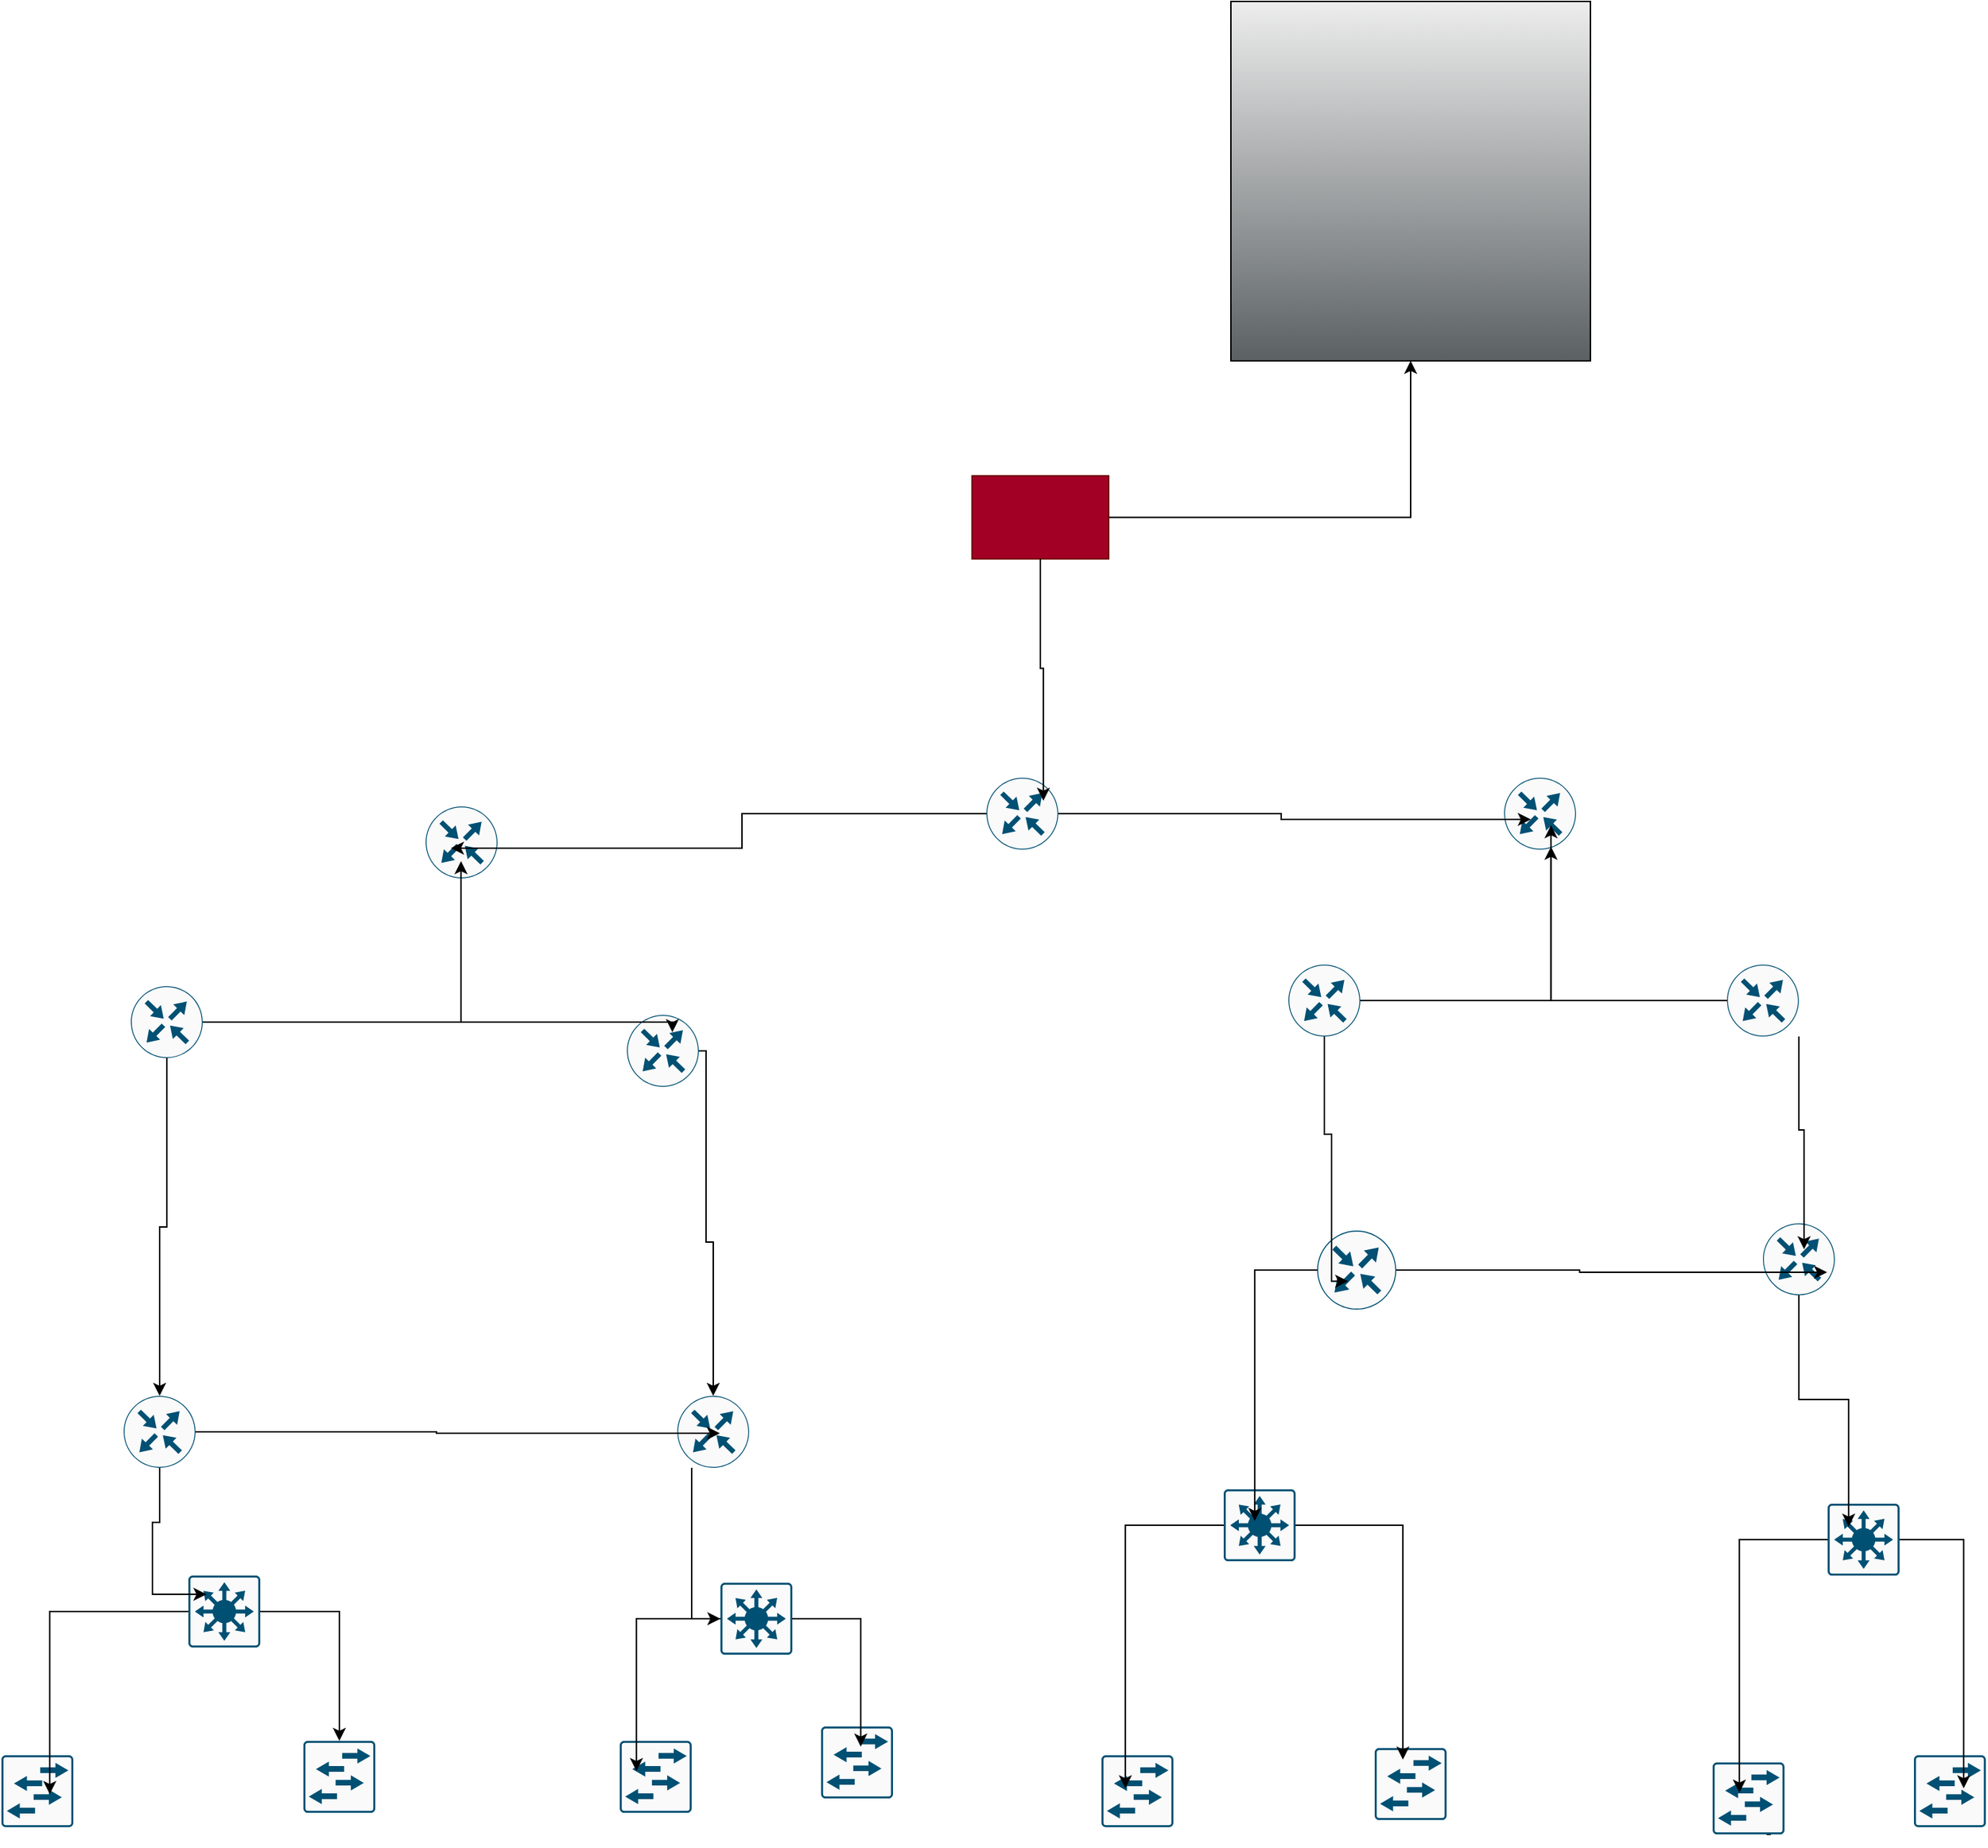 <mxfile version="27.0.9">
  <diagram name="Page-1" id="SfWBs3JkV3Z8lRS9MWPO">
    <mxGraphModel dx="2828" dy="4501" grid="1" gridSize="5" guides="1" tooltips="1" connect="1" arrows="1" fold="1" page="1" pageScale="1" pageWidth="850" pageHeight="1100" math="0" shadow="0">
      <root>
        <mxCell id="0" />
        <mxCell id="1" parent="0" />
        <mxCell id="chh-d9PAMTH2HjGcglh3-1" value="" style="sketch=0;points=[[0.5,0,0],[1,0.5,0],[0.5,1,0],[0,0.5,0],[0.145,0.145,0],[0.856,0.145,0],[0.855,0.856,0],[0.145,0.855,0]];verticalLabelPosition=bottom;html=1;verticalAlign=top;aspect=fixed;align=center;pointerEvents=1;shape=mxgraph.cisco19.rect;prIcon=router;fillColor=#FAFAFA;strokeColor=#005073;" vertex="1" parent="1">
          <mxGeometry x="430" y="-2105" width="50" height="50" as="geometry" />
        </mxCell>
        <mxCell id="chh-d9PAMTH2HjGcglh3-11" value="" style="edgeStyle=orthogonalEdgeStyle;rounded=0;orthogonalLoop=1;jettySize=auto;html=1;" edge="1" parent="1" source="chh-d9PAMTH2HjGcglh3-2" target="chh-d9PAMTH2HjGcglh3-8">
          <mxGeometry relative="1" as="geometry">
            <Array as="points">
              <mxPoint x="625" y="-1935" />
              <mxPoint x="625" y="-1802" />
              <mxPoint x="630" y="-1802" />
            </Array>
          </mxGeometry>
        </mxCell>
        <mxCell id="chh-d9PAMTH2HjGcglh3-2" value="" style="sketch=0;points=[[0.5,0,0],[1,0.5,0],[0.5,1,0],[0,0.5,0],[0.145,0.145,0],[0.856,0.145,0],[0.855,0.856,0],[0.145,0.855,0]];verticalLabelPosition=bottom;html=1;verticalAlign=top;aspect=fixed;align=center;pointerEvents=1;shape=mxgraph.cisco19.rect;prIcon=router;fillColor=#FAFAFA;strokeColor=#005073;" vertex="1" parent="1">
          <mxGeometry x="570" y="-1960" width="50" height="50" as="geometry" />
        </mxCell>
        <mxCell id="chh-d9PAMTH2HjGcglh3-12" value="" style="edgeStyle=orthogonalEdgeStyle;rounded=0;orthogonalLoop=1;jettySize=auto;html=1;" edge="1" parent="1" source="chh-d9PAMTH2HjGcglh3-3" target="chh-d9PAMTH2HjGcglh3-7">
          <mxGeometry relative="1" as="geometry" />
        </mxCell>
        <mxCell id="chh-d9PAMTH2HjGcglh3-3" value="" style="sketch=0;points=[[0.5,0,0],[1,0.5,0],[0.5,1,0],[0,0.5,0],[0.145,0.145,0],[0.856,0.145,0],[0.855,0.856,0],[0.145,0.855,0]];verticalLabelPosition=bottom;html=1;verticalAlign=top;aspect=fixed;align=center;pointerEvents=1;shape=mxgraph.cisco19.rect;prIcon=router;fillColor=#FAFAFA;strokeColor=#005073;" vertex="1" parent="1">
          <mxGeometry x="225" y="-1980" width="50" height="50" as="geometry" />
        </mxCell>
        <mxCell id="chh-d9PAMTH2HjGcglh3-7" value="" style="sketch=0;points=[[0.5,0,0],[1,0.5,0],[0.5,1,0],[0,0.5,0],[0.145,0.145,0],[0.856,0.145,0],[0.855,0.856,0],[0.145,0.855,0]];verticalLabelPosition=bottom;html=1;verticalAlign=top;aspect=fixed;align=center;pointerEvents=1;shape=mxgraph.cisco19.rect;prIcon=router;fillColor=#FAFAFA;strokeColor=#005073;" vertex="1" parent="1">
          <mxGeometry x="220" y="-1695" width="50" height="50" as="geometry" />
        </mxCell>
        <mxCell id="chh-d9PAMTH2HjGcglh3-8" value="" style="sketch=0;points=[[0.5,0,0],[1,0.5,0],[0.5,1,0],[0,0.5,0],[0.145,0.145,0],[0.856,0.145,0],[0.855,0.856,0],[0.145,0.855,0]];verticalLabelPosition=bottom;html=1;verticalAlign=top;aspect=fixed;align=center;pointerEvents=1;shape=mxgraph.cisco19.rect;prIcon=router;fillColor=#FAFAFA;strokeColor=#005073;" vertex="1" parent="1">
          <mxGeometry x="605" y="-1695" width="50" height="50" as="geometry" />
        </mxCell>
        <mxCell id="chh-d9PAMTH2HjGcglh3-15" value="" style="sketch=0;points=[[0.015,0.015,0],[0.985,0.015,0],[0.985,0.985,0],[0.015,0.985,0],[0.25,0,0],[0.5,0,0],[0.75,0,0],[1,0.25,0],[1,0.5,0],[1,0.75,0],[0.75,1,0],[0.5,1,0],[0.25,1,0],[0,0.75,0],[0,0.5,0],[0,0.25,0]];verticalLabelPosition=bottom;html=1;verticalAlign=top;aspect=fixed;align=center;pointerEvents=1;shape=mxgraph.cisco19.rect;prIcon=l3_switch;fillColor=#FAFAFA;strokeColor=#005073;" vertex="1" parent="1">
          <mxGeometry x="265" y="-1570" width="50" height="50" as="geometry" />
        </mxCell>
        <mxCell id="chh-d9PAMTH2HjGcglh3-16" value="" style="sketch=0;points=[[0.015,0.015,0],[0.985,0.015,0],[0.985,0.985,0],[0.015,0.985,0],[0.25,0,0],[0.5,0,0],[0.75,0,0],[1,0.25,0],[1,0.5,0],[1,0.75,0],[0.75,1,0],[0.5,1,0],[0.25,1,0],[0,0.75,0],[0,0.5,0],[0,0.25,0]];verticalLabelPosition=bottom;html=1;verticalAlign=top;aspect=fixed;align=center;pointerEvents=1;shape=mxgraph.cisco19.rect;prIcon=l3_switch;fillColor=#FAFAFA;strokeColor=#005073;" vertex="1" parent="1">
          <mxGeometry x="635" y="-1565" width="50" height="50" as="geometry" />
        </mxCell>
        <mxCell id="chh-d9PAMTH2HjGcglh3-17" value="" style="sketch=0;points=[[0.015,0.015,0],[0.985,0.015,0],[0.985,0.985,0],[0.015,0.985,0],[0.25,0,0],[0.5,0,0],[0.75,0,0],[1,0.25,0],[1,0.5,0],[1,0.75,0],[0.75,1,0],[0.5,1,0],[0.25,1,0],[0,0.75,0],[0,0.5,0],[0,0.25,0]];verticalLabelPosition=bottom;html=1;verticalAlign=top;aspect=fixed;align=center;pointerEvents=1;shape=mxgraph.cisco19.rect;prIcon=l2_switch;fillColor=#FAFAFA;strokeColor=#005073;" vertex="1" parent="1">
          <mxGeometry x="705" y="-1465" width="50" height="50" as="geometry" />
        </mxCell>
        <mxCell id="chh-d9PAMTH2HjGcglh3-19" value="" style="sketch=0;points=[[0.015,0.015,0],[0.985,0.015,0],[0.985,0.985,0],[0.015,0.985,0],[0.25,0,0],[0.5,0,0],[0.75,0,0],[1,0.25,0],[1,0.5,0],[1,0.75,0],[0.75,1,0],[0.5,1,0],[0.25,1,0],[0,0.75,0],[0,0.5,0],[0,0.25,0]];verticalLabelPosition=bottom;html=1;verticalAlign=top;aspect=fixed;align=center;pointerEvents=1;shape=mxgraph.cisco19.rect;prIcon=l2_switch;fillColor=#FAFAFA;strokeColor=#005073;" vertex="1" parent="1">
          <mxGeometry x="565" y="-1455" width="50" height="50" as="geometry" />
        </mxCell>
        <mxCell id="chh-d9PAMTH2HjGcglh3-20" value="" style="sketch=0;points=[[0.015,0.015,0],[0.985,0.015,0],[0.985,0.985,0],[0.015,0.985,0],[0.25,0,0],[0.5,0,0],[0.75,0,0],[1,0.25,0],[1,0.5,0],[1,0.75,0],[0.75,1,0],[0.5,1,0],[0.25,1,0],[0,0.75,0],[0,0.5,0],[0,0.25,0]];verticalLabelPosition=bottom;html=1;verticalAlign=top;aspect=fixed;align=center;pointerEvents=1;shape=mxgraph.cisco19.rect;prIcon=l2_switch;fillColor=#FAFAFA;strokeColor=#005073;" vertex="1" parent="1">
          <mxGeometry x="345" y="-1455" width="50" height="50" as="geometry" />
        </mxCell>
        <mxCell id="chh-d9PAMTH2HjGcglh3-26" style="edgeStyle=orthogonalEdgeStyle;rounded=0;orthogonalLoop=1;jettySize=auto;html=1;exitX=1;exitY=0.75;exitDx=0;exitDy=0;exitPerimeter=0;" edge="1" parent="1" source="chh-d9PAMTH2HjGcglh3-21">
          <mxGeometry relative="1" as="geometry">
            <mxPoint x="175" y="-1410" as="targetPoint" />
          </mxGeometry>
        </mxCell>
        <mxCell id="chh-d9PAMTH2HjGcglh3-21" value="" style="sketch=0;points=[[0.015,0.015,0],[0.985,0.015,0],[0.985,0.985,0],[0.015,0.985,0],[0.25,0,0],[0.5,0,0],[0.75,0,0],[1,0.25,0],[1,0.5,0],[1,0.75,0],[0.75,1,0],[0.5,1,0],[0.25,1,0],[0,0.75,0],[0,0.5,0],[0,0.25,0]];verticalLabelPosition=bottom;html=1;verticalAlign=top;aspect=fixed;align=center;pointerEvents=1;shape=mxgraph.cisco19.rect;prIcon=l2_switch;fillColor=#FAFAFA;strokeColor=#005073;" vertex="1" parent="1">
          <mxGeometry x="135" y="-1445" width="50" height="50" as="geometry" />
        </mxCell>
        <mxCell id="chh-d9PAMTH2HjGcglh3-27" value="" style="sketch=0;points=[[0.5,0,0],[1,0.5,0],[0.5,1,0],[0,0.5,0],[0.145,0.145,0],[0.856,0.145,0],[0.855,0.856,0],[0.145,0.855,0]];verticalLabelPosition=bottom;html=1;verticalAlign=top;aspect=fixed;align=center;pointerEvents=1;shape=mxgraph.cisco19.rect;prIcon=router;fillColor=#FAFAFA;strokeColor=#005073;" vertex="1" parent="1">
          <mxGeometry x="1180" y="-2125" width="50" height="50" as="geometry" />
        </mxCell>
        <mxCell id="chh-d9PAMTH2HjGcglh3-28" value="" style="sketch=0;points=[[0.5,0,0],[1,0.5,0],[0.5,1,0],[0,0.5,0],[0.145,0.145,0],[0.856,0.145,0],[0.855,0.856,0],[0.145,0.855,0]];verticalLabelPosition=bottom;html=1;verticalAlign=top;aspect=fixed;align=center;pointerEvents=1;shape=mxgraph.cisco19.rect;prIcon=router;fillColor=#FAFAFA;strokeColor=#005073;" vertex="1" parent="1">
          <mxGeometry x="1335" y="-1995" width="50" height="50" as="geometry" />
        </mxCell>
        <mxCell id="chh-d9PAMTH2HjGcglh3-29" value="" style="sketch=0;points=[[0.5,0,0],[1,0.5,0],[0.5,1,0],[0,0.5,0],[0.145,0.145,0],[0.856,0.145,0],[0.855,0.856,0],[0.145,0.855,0]];verticalLabelPosition=bottom;html=1;verticalAlign=top;aspect=fixed;align=center;pointerEvents=1;shape=mxgraph.cisco19.rect;prIcon=router;fillColor=#FAFAFA;strokeColor=#005073;" vertex="1" parent="1">
          <mxGeometry x="1030" y="-1995" width="50" height="50" as="geometry" />
        </mxCell>
        <mxCell id="chh-d9PAMTH2HjGcglh3-30" value="" style="sketch=0;points=[[0.5,0,0],[1,0.5,0],[0.5,1,0],[0,0.5,0],[0.145,0.145,0],[0.856,0.145,0],[0.855,0.856,0],[0.145,0.855,0]];verticalLabelPosition=bottom;html=1;verticalAlign=top;aspect=fixed;align=center;pointerEvents=1;shape=mxgraph.cisco19.rect;prIcon=router;fillColor=#FAFAFA;strokeColor=#005073;" vertex="1" parent="1">
          <mxGeometry x="1050" y="-1810" width="55" height="55" as="geometry" />
        </mxCell>
        <mxCell id="chh-d9PAMTH2HjGcglh3-31" value="" style="sketch=0;points=[[0.5,0,0],[1,0.5,0],[0.5,1,0],[0,0.5,0],[0.145,0.145,0],[0.856,0.145,0],[0.855,0.856,0],[0.145,0.855,0]];verticalLabelPosition=bottom;html=1;verticalAlign=top;aspect=fixed;align=center;pointerEvents=1;shape=mxgraph.cisco19.rect;prIcon=router;fillColor=#FAFAFA;strokeColor=#005073;" vertex="1" parent="1">
          <mxGeometry x="1360" y="-1815" width="50" height="50" as="geometry" />
        </mxCell>
        <mxCell id="chh-d9PAMTH2HjGcglh3-32" value="" style="sketch=0;points=[[0.015,0.015,0],[0.985,0.015,0],[0.985,0.985,0],[0.015,0.985,0],[0.25,0,0],[0.5,0,0],[0.75,0,0],[1,0.25,0],[1,0.5,0],[1,0.75,0],[0.75,1,0],[0.5,1,0],[0.25,1,0],[0,0.75,0],[0,0.5,0],[0,0.25,0]];verticalLabelPosition=bottom;html=1;verticalAlign=top;aspect=fixed;align=center;pointerEvents=1;shape=mxgraph.cisco19.rect;prIcon=l3_switch;fillColor=#FAFAFA;strokeColor=#005073;" vertex="1" parent="1">
          <mxGeometry x="985" y="-1630" width="50" height="50" as="geometry" />
        </mxCell>
        <mxCell id="chh-d9PAMTH2HjGcglh3-33" value="" style="sketch=0;points=[[0.015,0.015,0],[0.985,0.015,0],[0.985,0.985,0],[0.015,0.985,0],[0.25,0,0],[0.5,0,0],[0.75,0,0],[1,0.25,0],[1,0.5,0],[1,0.75,0],[0.75,1,0],[0.5,1,0],[0.25,1,0],[0,0.75,0],[0,0.5,0],[0,0.25,0]];verticalLabelPosition=bottom;html=1;verticalAlign=top;aspect=fixed;align=center;pointerEvents=1;shape=mxgraph.cisco19.rect;prIcon=l3_switch;fillColor=#FAFAFA;strokeColor=#005073;" vertex="1" parent="1">
          <mxGeometry x="1405" y="-1620" width="50" height="50" as="geometry" />
        </mxCell>
        <mxCell id="chh-d9PAMTH2HjGcglh3-34" value="" style="sketch=0;points=[[0.015,0.015,0],[0.985,0.015,0],[0.985,0.985,0],[0.015,0.985,0],[0.25,0,0],[0.5,0,0],[0.75,0,0],[1,0.25,0],[1,0.5,0],[1,0.75,0],[0.75,1,0],[0.5,1,0],[0.25,1,0],[0,0.75,0],[0,0.5,0],[0,0.25,0]];verticalLabelPosition=bottom;html=1;verticalAlign=top;aspect=fixed;align=center;pointerEvents=1;shape=mxgraph.cisco19.rect;prIcon=l2_switch;fillColor=#FAFAFA;strokeColor=#005073;" vertex="1" parent="1">
          <mxGeometry x="900" y="-1445" width="50" height="50" as="geometry" />
        </mxCell>
        <mxCell id="chh-d9PAMTH2HjGcglh3-35" value="" style="sketch=0;points=[[0.015,0.015,0],[0.985,0.015,0],[0.985,0.985,0],[0.015,0.985,0],[0.25,0,0],[0.5,0,0],[0.75,0,0],[1,0.25,0],[1,0.5,0],[1,0.75,0],[0.75,1,0],[0.5,1,0],[0.25,1,0],[0,0.75,0],[0,0.5,0],[0,0.25,0]];verticalLabelPosition=bottom;html=1;verticalAlign=top;aspect=fixed;align=center;pointerEvents=1;shape=mxgraph.cisco19.rect;prIcon=l2_switch;fillColor=#FAFAFA;strokeColor=#005073;" vertex="1" parent="1">
          <mxGeometry x="1090" y="-1450" width="50" height="50" as="geometry" />
        </mxCell>
        <mxCell id="chh-d9PAMTH2HjGcglh3-38" style="edgeStyle=orthogonalEdgeStyle;rounded=0;orthogonalLoop=1;jettySize=auto;html=1;exitX=0.75;exitY=1;exitDx=0;exitDy=0;exitPerimeter=0;" edge="1" parent="1" source="chh-d9PAMTH2HjGcglh3-36">
          <mxGeometry relative="1" as="geometry">
            <mxPoint x="1365" y="-1400" as="targetPoint" />
          </mxGeometry>
        </mxCell>
        <mxCell id="chh-d9PAMTH2HjGcglh3-36" value="" style="sketch=0;points=[[0.015,0.015,0],[0.985,0.015,0],[0.985,0.985,0],[0.015,0.985,0],[0.25,0,0],[0.5,0,0],[0.75,0,0],[1,0.25,0],[1,0.5,0],[1,0.75,0],[0.75,1,0],[0.5,1,0],[0.25,1,0],[0,0.75,0],[0,0.5,0],[0,0.25,0]];verticalLabelPosition=bottom;html=1;verticalAlign=top;aspect=fixed;align=center;pointerEvents=1;shape=mxgraph.cisco19.rect;prIcon=l2_switch;fillColor=#FAFAFA;strokeColor=#005073;" vertex="1" parent="1">
          <mxGeometry x="1325" y="-1440" width="50" height="50" as="geometry" />
        </mxCell>
        <mxCell id="chh-d9PAMTH2HjGcglh3-37" value="" style="sketch=0;points=[[0.015,0.015,0],[0.985,0.015,0],[0.985,0.985,0],[0.015,0.985,0],[0.25,0,0],[0.5,0,0],[0.75,0,0],[1,0.25,0],[1,0.5,0],[1,0.75,0],[0.75,1,0],[0.5,1,0],[0.25,1,0],[0,0.75,0],[0,0.5,0],[0,0.25,0]];verticalLabelPosition=bottom;html=1;verticalAlign=top;aspect=fixed;align=center;pointerEvents=1;shape=mxgraph.cisco19.rect;prIcon=l2_switch;fillColor=#FAFAFA;strokeColor=#005073;" vertex="1" parent="1">
          <mxGeometry x="1465" y="-1445" width="50" height="50" as="geometry" />
        </mxCell>
        <mxCell id="chh-d9PAMTH2HjGcglh3-91" style="edgeStyle=orthogonalEdgeStyle;rounded=0;orthogonalLoop=1;jettySize=auto;html=1;" edge="1" parent="1" source="chh-d9PAMTH2HjGcglh3-44" target="chh-d9PAMTH2HjGcglh3-72">
          <mxGeometry relative="1" as="geometry" />
        </mxCell>
        <mxCell id="chh-d9PAMTH2HjGcglh3-44" value="" style="shape=mxgraph.networks2.icon;aspect=fixed;fillColor=#a20025;strokeColor=#6F0000;network2IconShadow=1;network2bgFillColor=none;network2Icon=mxgraph.networks2.firewall;network2IconXOffset=0.0;network2IconYOffset=0.0;network2IconW=1;network2IconH=0.608;direction=east;fontColor=#ffffff;" vertex="1" parent="1">
          <mxGeometry x="810" y="-2335" width="95" height="57.76" as="geometry" />
        </mxCell>
        <mxCell id="chh-d9PAMTH2HjGcglh3-55" style="edgeStyle=orthogonalEdgeStyle;rounded=0;orthogonalLoop=1;jettySize=auto;html=1;entryX=0.652;entryY=0.66;entryDx=0;entryDy=0;entryPerimeter=0;" edge="1" parent="1" source="chh-d9PAMTH2HjGcglh3-29" target="chh-d9PAMTH2HjGcglh3-27">
          <mxGeometry relative="1" as="geometry" />
        </mxCell>
        <mxCell id="chh-d9PAMTH2HjGcglh3-56" style="edgeStyle=orthogonalEdgeStyle;rounded=0;orthogonalLoop=1;jettySize=auto;html=1;entryX=0.652;entryY=0.96;entryDx=0;entryDy=0;entryPerimeter=0;" edge="1" parent="1" source="chh-d9PAMTH2HjGcglh3-28" target="chh-d9PAMTH2HjGcglh3-27">
          <mxGeometry relative="1" as="geometry" />
        </mxCell>
        <mxCell id="chh-d9PAMTH2HjGcglh3-57" style="edgeStyle=orthogonalEdgeStyle;rounded=0;orthogonalLoop=1;jettySize=auto;html=1;entryX=0.392;entryY=0.64;entryDx=0;entryDy=0;entryPerimeter=0;" edge="1" parent="1" source="chh-d9PAMTH2HjGcglh3-29" target="chh-d9PAMTH2HjGcglh3-30">
          <mxGeometry relative="1" as="geometry">
            <Array as="points">
              <mxPoint x="1055" y="-1877" />
              <mxPoint x="1060" y="-1877" />
              <mxPoint x="1060" y="-1775" />
            </Array>
          </mxGeometry>
        </mxCell>
        <mxCell id="chh-d9PAMTH2HjGcglh3-58" style="edgeStyle=orthogonalEdgeStyle;rounded=0;orthogonalLoop=1;jettySize=auto;html=1;entryX=0.572;entryY=0.36;entryDx=0;entryDy=0;entryPerimeter=0;" edge="1" parent="1" source="chh-d9PAMTH2HjGcglh3-28" target="chh-d9PAMTH2HjGcglh3-31">
          <mxGeometry relative="1" as="geometry">
            <Array as="points">
              <mxPoint x="1385" y="-1880" />
              <mxPoint x="1389" y="-1880" />
            </Array>
          </mxGeometry>
        </mxCell>
        <mxCell id="chh-d9PAMTH2HjGcglh3-59" style="edgeStyle=orthogonalEdgeStyle;rounded=0;orthogonalLoop=1;jettySize=auto;html=1;entryX=0.892;entryY=0.68;entryDx=0;entryDy=0;entryPerimeter=0;" edge="1" parent="1" source="chh-d9PAMTH2HjGcglh3-30" target="chh-d9PAMTH2HjGcglh3-31">
          <mxGeometry relative="1" as="geometry" />
        </mxCell>
        <mxCell id="chh-d9PAMTH2HjGcglh3-60" style="edgeStyle=orthogonalEdgeStyle;rounded=0;orthogonalLoop=1;jettySize=auto;html=1;entryX=0.432;entryY=0.44;entryDx=0;entryDy=0;entryPerimeter=0;" edge="1" parent="1" source="chh-d9PAMTH2HjGcglh3-30" target="chh-d9PAMTH2HjGcglh3-32">
          <mxGeometry relative="1" as="geometry" />
        </mxCell>
        <mxCell id="chh-d9PAMTH2HjGcglh3-61" style="edgeStyle=orthogonalEdgeStyle;rounded=0;orthogonalLoop=1;jettySize=auto;html=1;entryX=0.292;entryY=0.32;entryDx=0;entryDy=0;entryPerimeter=0;" edge="1" parent="1" source="chh-d9PAMTH2HjGcglh3-31" target="chh-d9PAMTH2HjGcglh3-33">
          <mxGeometry relative="1" as="geometry" />
        </mxCell>
        <mxCell id="chh-d9PAMTH2HjGcglh3-62" style="edgeStyle=orthogonalEdgeStyle;rounded=0;orthogonalLoop=1;jettySize=auto;html=1;entryX=0.332;entryY=0.46;entryDx=0;entryDy=0;entryPerimeter=0;" edge="1" parent="1" source="chh-d9PAMTH2HjGcglh3-32" target="chh-d9PAMTH2HjGcglh3-34">
          <mxGeometry relative="1" as="geometry" />
        </mxCell>
        <mxCell id="chh-d9PAMTH2HjGcglh3-63" style="edgeStyle=orthogonalEdgeStyle;rounded=0;orthogonalLoop=1;jettySize=auto;html=1;entryX=0.392;entryY=0.16;entryDx=0;entryDy=0;entryPerimeter=0;" edge="1" parent="1" source="chh-d9PAMTH2HjGcglh3-32" target="chh-d9PAMTH2HjGcglh3-35">
          <mxGeometry relative="1" as="geometry" />
        </mxCell>
        <mxCell id="chh-d9PAMTH2HjGcglh3-64" style="edgeStyle=orthogonalEdgeStyle;rounded=0;orthogonalLoop=1;jettySize=auto;html=1;entryX=0.372;entryY=0.42;entryDx=0;entryDy=0;entryPerimeter=0;" edge="1" parent="1" source="chh-d9PAMTH2HjGcglh3-33" target="chh-d9PAMTH2HjGcglh3-36">
          <mxGeometry relative="1" as="geometry" />
        </mxCell>
        <mxCell id="chh-d9PAMTH2HjGcglh3-65" style="edgeStyle=orthogonalEdgeStyle;rounded=0;orthogonalLoop=1;jettySize=auto;html=1;entryX=0.692;entryY=0.46;entryDx=0;entryDy=0;entryPerimeter=0;" edge="1" parent="1" source="chh-d9PAMTH2HjGcglh3-33" target="chh-d9PAMTH2HjGcglh3-37">
          <mxGeometry relative="1" as="geometry" />
        </mxCell>
        <mxCell id="chh-d9PAMTH2HjGcglh3-66" style="edgeStyle=orthogonalEdgeStyle;rounded=0;orthogonalLoop=1;jettySize=auto;html=1;entryX=0;entryY=0.5;entryDx=0;entryDy=0;entryPerimeter=0;" edge="1" parent="1" source="chh-d9PAMTH2HjGcglh3-8" target="chh-d9PAMTH2HjGcglh3-16">
          <mxGeometry relative="1" as="geometry">
            <Array as="points">
              <mxPoint x="615" y="-1540" />
            </Array>
          </mxGeometry>
        </mxCell>
        <mxCell id="chh-d9PAMTH2HjGcglh3-67" style="edgeStyle=orthogonalEdgeStyle;rounded=0;orthogonalLoop=1;jettySize=auto;html=1;entryX=0.252;entryY=0.26;entryDx=0;entryDy=0;entryPerimeter=0;" edge="1" parent="1" source="chh-d9PAMTH2HjGcglh3-7" target="chh-d9PAMTH2HjGcglh3-15">
          <mxGeometry relative="1" as="geometry">
            <Array as="points">
              <mxPoint x="245" y="-1607" />
              <mxPoint x="240" y="-1607" />
              <mxPoint x="240" y="-1557" />
            </Array>
          </mxGeometry>
        </mxCell>
        <mxCell id="chh-d9PAMTH2HjGcglh3-68" style="edgeStyle=orthogonalEdgeStyle;rounded=0;orthogonalLoop=1;jettySize=auto;html=1;entryX=0.672;entryY=0.54;entryDx=0;entryDy=0;entryPerimeter=0;" edge="1" parent="1" source="chh-d9PAMTH2HjGcglh3-15" target="chh-d9PAMTH2HjGcglh3-21">
          <mxGeometry relative="1" as="geometry" />
        </mxCell>
        <mxCell id="chh-d9PAMTH2HjGcglh3-69" style="edgeStyle=orthogonalEdgeStyle;rounded=0;orthogonalLoop=1;jettySize=auto;html=1;entryX=0.5;entryY=0;entryDx=0;entryDy=0;entryPerimeter=0;" edge="1" parent="1" source="chh-d9PAMTH2HjGcglh3-15" target="chh-d9PAMTH2HjGcglh3-20">
          <mxGeometry relative="1" as="geometry" />
        </mxCell>
        <mxCell id="chh-d9PAMTH2HjGcglh3-70" style="edgeStyle=orthogonalEdgeStyle;rounded=0;orthogonalLoop=1;jettySize=auto;html=1;entryX=0.232;entryY=0.42;entryDx=0;entryDy=0;entryPerimeter=0;" edge="1" parent="1" source="chh-d9PAMTH2HjGcglh3-16" target="chh-d9PAMTH2HjGcglh3-19">
          <mxGeometry relative="1" as="geometry" />
        </mxCell>
        <mxCell id="chh-d9PAMTH2HjGcglh3-71" style="edgeStyle=orthogonalEdgeStyle;rounded=0;orthogonalLoop=1;jettySize=auto;html=1;entryX=0.552;entryY=0.28;entryDx=0;entryDy=0;entryPerimeter=0;" edge="1" parent="1" source="chh-d9PAMTH2HjGcglh3-16" target="chh-d9PAMTH2HjGcglh3-17">
          <mxGeometry relative="1" as="geometry" />
        </mxCell>
        <mxCell id="chh-d9PAMTH2HjGcglh3-72" value="" style="shape=mxgraph.networks2.icon;aspect=fixed;fillColor=#EDEDED;strokeColor=#000000;gradientColor=#5B6163;network2IconShadow=1;network2bgFillColor=none;network2Icon=mxgraph.networks2.globe;network2IconW=1;network2IconH=1;" vertex="1" parent="1">
          <mxGeometry x="990" y="-2665" width="250" height="250" as="geometry" />
        </mxCell>
        <mxCell id="chh-d9PAMTH2HjGcglh3-77" style="edgeStyle=orthogonalEdgeStyle;rounded=0;orthogonalLoop=1;jettySize=auto;html=1;entryX=0.592;entryY=0.52;entryDx=0;entryDy=0;entryPerimeter=0;" edge="1" parent="1" source="chh-d9PAMTH2HjGcglh3-7" target="chh-d9PAMTH2HjGcglh3-8">
          <mxGeometry relative="1" as="geometry" />
        </mxCell>
        <mxCell id="chh-d9PAMTH2HjGcglh3-80" value="" style="sketch=0;points=[[0.5,0,0],[1,0.5,0],[0.5,1,0],[0,0.5,0],[0.145,0.145,0],[0.856,0.145,0],[0.855,0.856,0],[0.145,0.855,0]];verticalLabelPosition=bottom;html=1;verticalAlign=top;aspect=fixed;align=center;pointerEvents=1;shape=mxgraph.cisco19.rect;prIcon=router;fillColor=#FAFAFA;strokeColor=#005073;" vertex="1" parent="1">
          <mxGeometry x="820" y="-2125" width="50" height="50" as="geometry" />
        </mxCell>
        <mxCell id="chh-d9PAMTH2HjGcglh3-82" style="edgeStyle=orthogonalEdgeStyle;rounded=0;orthogonalLoop=1;jettySize=auto;html=1;entryX=0.352;entryY=0.58;entryDx=0;entryDy=0;entryPerimeter=0;" edge="1" parent="1" source="chh-d9PAMTH2HjGcglh3-80" target="chh-d9PAMTH2HjGcglh3-1">
          <mxGeometry relative="1" as="geometry" />
        </mxCell>
        <mxCell id="chh-d9PAMTH2HjGcglh3-83" style="edgeStyle=orthogonalEdgeStyle;rounded=0;orthogonalLoop=1;jettySize=auto;html=1;entryX=0.372;entryY=0.58;entryDx=0;entryDy=0;entryPerimeter=0;" edge="1" parent="1" source="chh-d9PAMTH2HjGcglh3-80" target="chh-d9PAMTH2HjGcglh3-27">
          <mxGeometry relative="1" as="geometry" />
        </mxCell>
        <mxCell id="chh-d9PAMTH2HjGcglh3-88" style="edgeStyle=orthogonalEdgeStyle;rounded=0;orthogonalLoop=1;jettySize=auto;html=1;entryX=0.632;entryY=0.24;entryDx=0;entryDy=0;entryPerimeter=0;" edge="1" parent="1" source="chh-d9PAMTH2HjGcglh3-3" target="chh-d9PAMTH2HjGcglh3-2">
          <mxGeometry relative="1" as="geometry">
            <Array as="points">
              <mxPoint x="602" y="-1955" />
            </Array>
          </mxGeometry>
        </mxCell>
        <mxCell id="chh-d9PAMTH2HjGcglh3-89" style="edgeStyle=orthogonalEdgeStyle;rounded=0;orthogonalLoop=1;jettySize=auto;html=1;entryX=0.492;entryY=0.76;entryDx=0;entryDy=0;entryPerimeter=0;" edge="1" parent="1" source="chh-d9PAMTH2HjGcglh3-3" target="chh-d9PAMTH2HjGcglh3-1">
          <mxGeometry relative="1" as="geometry" />
        </mxCell>
        <mxCell id="chh-d9PAMTH2HjGcglh3-90" style="edgeStyle=orthogonalEdgeStyle;rounded=0;orthogonalLoop=1;jettySize=auto;html=1;entryX=0.792;entryY=0.32;entryDx=0;entryDy=0;entryPerimeter=0;" edge="1" parent="1" source="chh-d9PAMTH2HjGcglh3-44" target="chh-d9PAMTH2HjGcglh3-80">
          <mxGeometry relative="1" as="geometry" />
        </mxCell>
      </root>
    </mxGraphModel>
  </diagram>
</mxfile>
